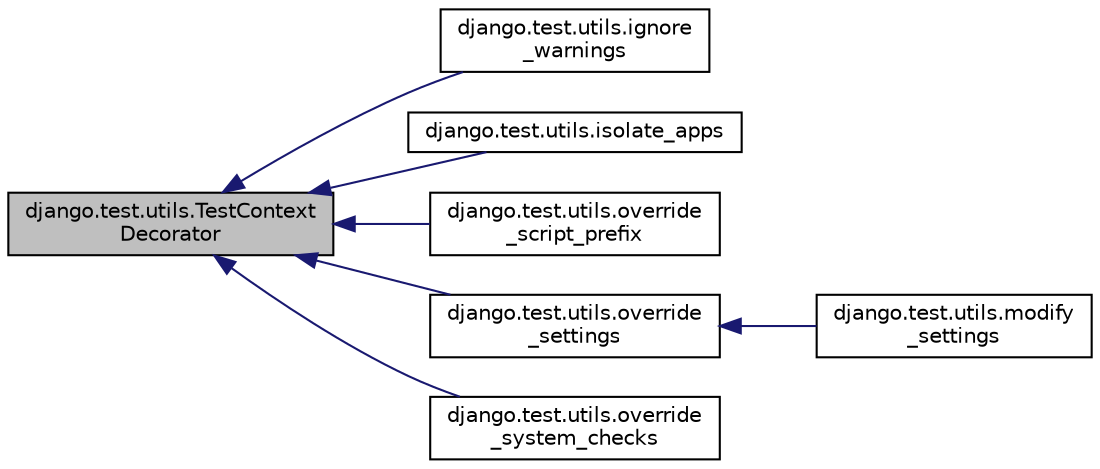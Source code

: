 digraph "django.test.utils.TestContextDecorator"
{
 // LATEX_PDF_SIZE
  edge [fontname="Helvetica",fontsize="10",labelfontname="Helvetica",labelfontsize="10"];
  node [fontname="Helvetica",fontsize="10",shape=record];
  rankdir="LR";
  Node1 [label="django.test.utils.TestContext\lDecorator",height=0.2,width=0.4,color="black", fillcolor="grey75", style="filled", fontcolor="black",tooltip=" "];
  Node1 -> Node2 [dir="back",color="midnightblue",fontsize="10",style="solid",fontname="Helvetica"];
  Node2 [label="django.test.utils.ignore\l_warnings",height=0.2,width=0.4,color="black", fillcolor="white", style="filled",URL="$classdjango_1_1test_1_1utils_1_1ignore__warnings.html",tooltip=" "];
  Node1 -> Node3 [dir="back",color="midnightblue",fontsize="10",style="solid",fontname="Helvetica"];
  Node3 [label="django.test.utils.isolate_apps",height=0.2,width=0.4,color="black", fillcolor="white", style="filled",URL="$classdjango_1_1test_1_1utils_1_1isolate__apps.html",tooltip=" "];
  Node1 -> Node4 [dir="back",color="midnightblue",fontsize="10",style="solid",fontname="Helvetica"];
  Node4 [label="django.test.utils.override\l_script_prefix",height=0.2,width=0.4,color="black", fillcolor="white", style="filled",URL="$classdjango_1_1test_1_1utils_1_1override__script__prefix.html",tooltip=" "];
  Node1 -> Node5 [dir="back",color="midnightblue",fontsize="10",style="solid",fontname="Helvetica"];
  Node5 [label="django.test.utils.override\l_settings",height=0.2,width=0.4,color="black", fillcolor="white", style="filled",URL="$classdjango_1_1test_1_1utils_1_1override__settings.html",tooltip=" "];
  Node5 -> Node6 [dir="back",color="midnightblue",fontsize="10",style="solid",fontname="Helvetica"];
  Node6 [label="django.test.utils.modify\l_settings",height=0.2,width=0.4,color="black", fillcolor="white", style="filled",URL="$classdjango_1_1test_1_1utils_1_1modify__settings.html",tooltip=" "];
  Node1 -> Node7 [dir="back",color="midnightblue",fontsize="10",style="solid",fontname="Helvetica"];
  Node7 [label="django.test.utils.override\l_system_checks",height=0.2,width=0.4,color="black", fillcolor="white", style="filled",URL="$classdjango_1_1test_1_1utils_1_1override__system__checks.html",tooltip=" "];
}
